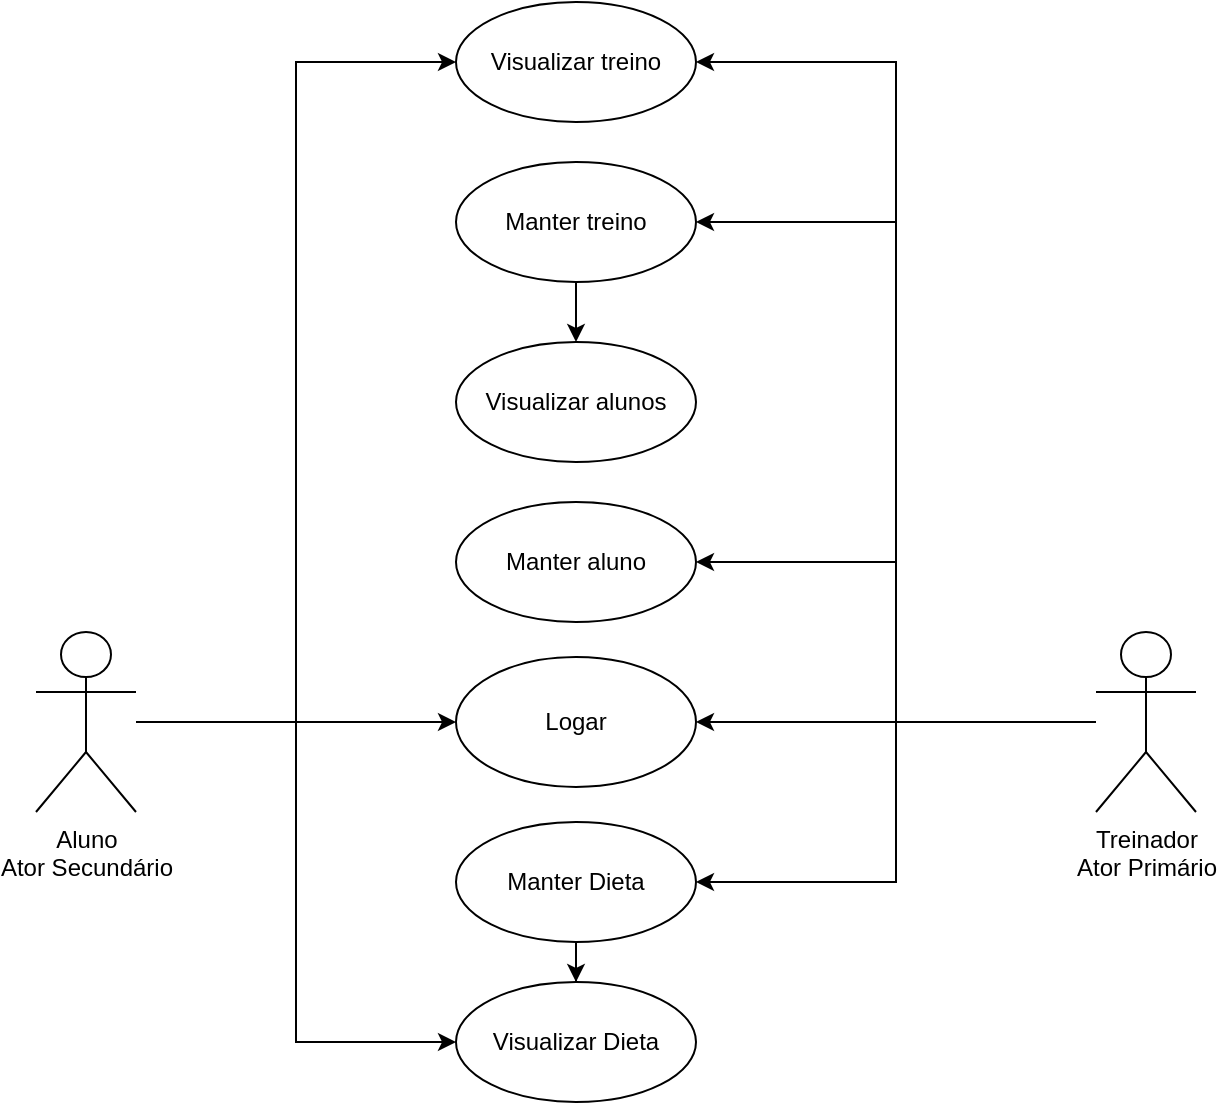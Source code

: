 <mxfile version="24.7.6">
  <diagram name="Página-1" id="3fKgyCRNdXEo-sG83wbw">
    <mxGraphModel dx="1434" dy="780" grid="1" gridSize="10" guides="1" tooltips="1" connect="1" arrows="1" fold="1" page="1" pageScale="1" pageWidth="827" pageHeight="1169" math="0" shadow="0">
      <root>
        <mxCell id="0" />
        <mxCell id="1" parent="0" />
        <mxCell id="WMqTVKStwHXneMCG5cs7-10" style="edgeStyle=orthogonalEdgeStyle;rounded=0;orthogonalLoop=1;jettySize=auto;html=1;entryX=0;entryY=0.5;entryDx=0;entryDy=0;" edge="1" parent="1" source="WMqTVKStwHXneMCG5cs7-1" target="WMqTVKStwHXneMCG5cs7-3">
          <mxGeometry relative="1" as="geometry" />
        </mxCell>
        <mxCell id="WMqTVKStwHXneMCG5cs7-31" style="edgeStyle=orthogonalEdgeStyle;rounded=0;orthogonalLoop=1;jettySize=auto;html=1;entryX=0;entryY=0.5;entryDx=0;entryDy=0;" edge="1" parent="1" source="WMqTVKStwHXneMCG5cs7-1" target="WMqTVKStwHXneMCG5cs7-29">
          <mxGeometry relative="1" as="geometry" />
        </mxCell>
        <mxCell id="WMqTVKStwHXneMCG5cs7-39" style="edgeStyle=orthogonalEdgeStyle;rounded=0;orthogonalLoop=1;jettySize=auto;html=1;entryX=0;entryY=0.5;entryDx=0;entryDy=0;" edge="1" parent="1" source="WMqTVKStwHXneMCG5cs7-1" target="WMqTVKStwHXneMCG5cs7-37">
          <mxGeometry relative="1" as="geometry" />
        </mxCell>
        <mxCell id="WMqTVKStwHXneMCG5cs7-1" value="Aluno&lt;div&gt;Ator Secundário&lt;/div&gt;" style="shape=umlActor;verticalLabelPosition=bottom;verticalAlign=top;html=1;outlineConnect=0;" vertex="1" parent="1">
          <mxGeometry x="30" y="355" width="50" height="90" as="geometry" />
        </mxCell>
        <mxCell id="WMqTVKStwHXneMCG5cs7-11" style="edgeStyle=orthogonalEdgeStyle;rounded=0;orthogonalLoop=1;jettySize=auto;html=1;entryX=1;entryY=0.5;entryDx=0;entryDy=0;" edge="1" parent="1" source="WMqTVKStwHXneMCG5cs7-2" target="WMqTVKStwHXneMCG5cs7-3">
          <mxGeometry relative="1" as="geometry" />
        </mxCell>
        <mxCell id="WMqTVKStwHXneMCG5cs7-12" style="edgeStyle=orthogonalEdgeStyle;rounded=0;orthogonalLoop=1;jettySize=auto;html=1;entryX=1;entryY=0.5;entryDx=0;entryDy=0;" edge="1" parent="1" source="WMqTVKStwHXneMCG5cs7-2" target="WMqTVKStwHXneMCG5cs7-9">
          <mxGeometry relative="1" as="geometry" />
        </mxCell>
        <mxCell id="WMqTVKStwHXneMCG5cs7-22" style="edgeStyle=orthogonalEdgeStyle;rounded=0;orthogonalLoop=1;jettySize=auto;html=1;entryX=1;entryY=0.5;entryDx=0;entryDy=0;" edge="1" parent="1" source="WMqTVKStwHXneMCG5cs7-2" target="WMqTVKStwHXneMCG5cs7-17">
          <mxGeometry relative="1" as="geometry" />
        </mxCell>
        <mxCell id="WMqTVKStwHXneMCG5cs7-30" style="edgeStyle=orthogonalEdgeStyle;rounded=0;orthogonalLoop=1;jettySize=auto;html=1;" edge="1" parent="1" source="WMqTVKStwHXneMCG5cs7-2" target="WMqTVKStwHXneMCG5cs7-29">
          <mxGeometry relative="1" as="geometry" />
        </mxCell>
        <mxCell id="WMqTVKStwHXneMCG5cs7-36" style="edgeStyle=orthogonalEdgeStyle;rounded=0;orthogonalLoop=1;jettySize=auto;html=1;entryX=1;entryY=0.5;entryDx=0;entryDy=0;" edge="1" parent="1" source="WMqTVKStwHXneMCG5cs7-2" target="WMqTVKStwHXneMCG5cs7-35">
          <mxGeometry relative="1" as="geometry" />
        </mxCell>
        <mxCell id="WMqTVKStwHXneMCG5cs7-2" value="Treinador&lt;div&gt;Ator Primário&lt;/div&gt;" style="shape=umlActor;verticalLabelPosition=bottom;verticalAlign=top;html=1;" vertex="1" parent="1">
          <mxGeometry x="560" y="355" width="50" height="90" as="geometry" />
        </mxCell>
        <mxCell id="WMqTVKStwHXneMCG5cs7-3" value="Visualizar treino" style="ellipse;whiteSpace=wrap;html=1;" vertex="1" parent="1">
          <mxGeometry x="240" y="40" width="120" height="60" as="geometry" />
        </mxCell>
        <mxCell id="WMqTVKStwHXneMCG5cs7-40" style="edgeStyle=orthogonalEdgeStyle;rounded=0;orthogonalLoop=1;jettySize=auto;html=1;" edge="1" parent="1" source="WMqTVKStwHXneMCG5cs7-9" target="WMqTVKStwHXneMCG5cs7-32">
          <mxGeometry relative="1" as="geometry" />
        </mxCell>
        <mxCell id="WMqTVKStwHXneMCG5cs7-9" value="&lt;div&gt;Manter treino&lt;/div&gt;" style="ellipse;whiteSpace=wrap;html=1;" vertex="1" parent="1">
          <mxGeometry x="240" y="120" width="120" height="60" as="geometry" />
        </mxCell>
        <mxCell id="WMqTVKStwHXneMCG5cs7-17" value="Manter&amp;nbsp;&lt;span style=&quot;background-color: initial;&quot;&gt;aluno&lt;/span&gt;" style="ellipse;whiteSpace=wrap;html=1;" vertex="1" parent="1">
          <mxGeometry x="240" y="290" width="120" height="60" as="geometry" />
        </mxCell>
        <mxCell id="WMqTVKStwHXneMCG5cs7-29" value="Log&lt;span style=&quot;background-color: initial;&quot;&gt;ar&lt;/span&gt;" style="ellipse;whiteSpace=wrap;html=1;" vertex="1" parent="1">
          <mxGeometry x="240" y="367.5" width="120" height="65" as="geometry" />
        </mxCell>
        <mxCell id="WMqTVKStwHXneMCG5cs7-32" value="Visualizar alunos" style="ellipse;whiteSpace=wrap;html=1;" vertex="1" parent="1">
          <mxGeometry x="240" y="210" width="120" height="60" as="geometry" />
        </mxCell>
        <mxCell id="WMqTVKStwHXneMCG5cs7-41" style="edgeStyle=orthogonalEdgeStyle;rounded=0;orthogonalLoop=1;jettySize=auto;html=1;" edge="1" parent="1" source="WMqTVKStwHXneMCG5cs7-35" target="WMqTVKStwHXneMCG5cs7-37">
          <mxGeometry relative="1" as="geometry" />
        </mxCell>
        <mxCell id="WMqTVKStwHXneMCG5cs7-35" value="Manter Dieta" style="ellipse;whiteSpace=wrap;html=1;" vertex="1" parent="1">
          <mxGeometry x="240" y="450" width="120" height="60" as="geometry" />
        </mxCell>
        <mxCell id="WMqTVKStwHXneMCG5cs7-37" value="Visualizar Dieta" style="ellipse;whiteSpace=wrap;html=1;" vertex="1" parent="1">
          <mxGeometry x="240" y="530" width="120" height="60" as="geometry" />
        </mxCell>
      </root>
    </mxGraphModel>
  </diagram>
</mxfile>
